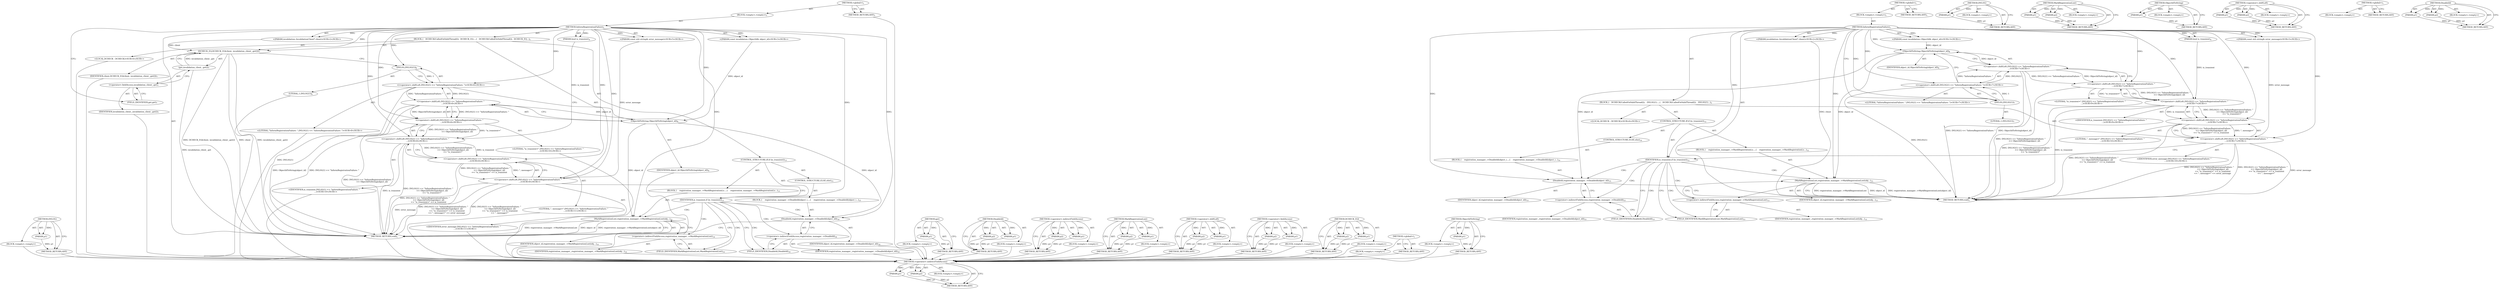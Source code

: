 digraph "ObjectIdToString" {
vulnerable_96 [label=<(METHOD,&lt;operator&gt;.indirectFieldAccess)>];
vulnerable_97 [label=<(PARAM,p1)>];
vulnerable_98 [label=<(PARAM,p2)>];
vulnerable_99 [label=<(BLOCK,&lt;empty&gt;,&lt;empty&gt;)>];
vulnerable_100 [label=<(METHOD_RETURN,ANY)>];
vulnerable_6 [label=<(METHOD,&lt;global&gt;)<SUB>1</SUB>>];
vulnerable_7 [label=<(BLOCK,&lt;empty&gt;,&lt;empty&gt;)<SUB>1</SUB>>];
vulnerable_8 [label=<(METHOD,InformRegistrationFailure)<SUB>1</SUB>>];
vulnerable_9 [label="<(PARAM,invalidation::InvalidationClient* client)<SUB>2</SUB>>"];
vulnerable_10 [label="<(PARAM,const invalidation::ObjectId&amp; object_id)<SUB>3</SUB>>"];
vulnerable_11 [label=<(PARAM,bool is_transient)<SUB>4</SUB>>];
vulnerable_12 [label="<(PARAM,const std::string&amp; error_message)<SUB>5</SUB>>"];
vulnerable_13 [label=<(BLOCK,{
   DCHECK(CalledOnValidThread());
   DVLOG(1)...,{
   DCHECK(CalledOnValidThread());
   DVLOG(1)...)<SUB>5</SUB>>];
vulnerable_14 [label="<(LOCAL,DCHECK : DCHECK)<SUB>6</SUB>>"];
vulnerable_15 [label="<(&lt;operator&gt;.shiftLeft,DVLOG(1) &lt;&lt; &quot;InformRegistrationFailure: &quot;
     ...)<SUB>7</SUB>>"];
vulnerable_16 [label="<(&lt;operator&gt;.shiftLeft,DVLOG(1) &lt;&lt; &quot;InformRegistrationFailure: &quot;
     ...)<SUB>7</SUB>>"];
vulnerable_17 [label="<(&lt;operator&gt;.shiftLeft,DVLOG(1) &lt;&lt; &quot;InformRegistrationFailure: &quot;
     ...)<SUB>7</SUB>>"];
vulnerable_18 [label="<(&lt;operator&gt;.shiftLeft,DVLOG(1) &lt;&lt; &quot;InformRegistrationFailure: &quot;
     ...)<SUB>7</SUB>>"];
vulnerable_19 [label="<(&lt;operator&gt;.shiftLeft,DVLOG(1) &lt;&lt; &quot;InformRegistrationFailure: &quot;
     ...)<SUB>7</SUB>>"];
vulnerable_20 [label="<(&lt;operator&gt;.shiftLeft,DVLOG(1) &lt;&lt; &quot;InformRegistrationFailure: &quot;)<SUB>7</SUB>>"];
vulnerable_21 [label=<(DVLOG,DVLOG(1))<SUB>7</SUB>>];
vulnerable_22 [label=<(LITERAL,1,DVLOG(1))<SUB>7</SUB>>];
vulnerable_23 [label="<(LITERAL,&quot;InformRegistrationFailure: &quot;,DVLOG(1) &lt;&lt; &quot;InformRegistrationFailure: &quot;)<SUB>7</SUB>>"];
vulnerable_24 [label=<(ObjectIdToString,ObjectIdToString(object_id))<SUB>8</SUB>>];
vulnerable_25 [label=<(IDENTIFIER,object_id,ObjectIdToString(object_id))<SUB>8</SUB>>];
vulnerable_26 [label="<(LITERAL,&quot;is_transient=&quot;,DVLOG(1) &lt;&lt; &quot;InformRegistrationFailure: &quot;
     ...)<SUB>9</SUB>>"];
vulnerable_27 [label="<(IDENTIFIER,is_transient,DVLOG(1) &lt;&lt; &quot;InformRegistrationFailure: &quot;
     ...)<SUB>9</SUB>>"];
vulnerable_28 [label="<(LITERAL,&quot;, message=&quot;,DVLOG(1) &lt;&lt; &quot;InformRegistrationFailure: &quot;
     ...)<SUB>10</SUB>>"];
vulnerable_29 [label="<(IDENTIFIER,error_message,DVLOG(1) &lt;&lt; &quot;InformRegistrationFailure: &quot;
     ...)<SUB>10</SUB>>"];
vulnerable_30 [label=<(CONTROL_STRUCTURE,IF,if (is_transient))<SUB>12</SUB>>];
vulnerable_31 [label=<(IDENTIFIER,is_transient,if (is_transient))<SUB>12</SUB>>];
vulnerable_32 [label=<(BLOCK,{
    registration_manager_-&gt;MarkRegistrationLo...,{
    registration_manager_-&gt;MarkRegistrationLo...)<SUB>12</SUB>>];
vulnerable_33 [label=<(MarkRegistrationLost,registration_manager_-&gt;MarkRegistrationLost(obj...)<SUB>13</SUB>>];
vulnerable_34 [label=<(&lt;operator&gt;.indirectFieldAccess,registration_manager_-&gt;MarkRegistrationLost)<SUB>13</SUB>>];
vulnerable_35 [label=<(IDENTIFIER,registration_manager_,registration_manager_-&gt;MarkRegistrationLost(obj...)<SUB>13</SUB>>];
vulnerable_36 [label=<(FIELD_IDENTIFIER,MarkRegistrationLost,MarkRegistrationLost)<SUB>13</SUB>>];
vulnerable_37 [label=<(IDENTIFIER,object_id,registration_manager_-&gt;MarkRegistrationLost(obj...)<SUB>13</SUB>>];
vulnerable_38 [label=<(CONTROL_STRUCTURE,ELSE,else)<SUB>14</SUB>>];
vulnerable_39 [label=<(BLOCK,{
    registration_manager_-&gt;DisableId(object_i...,{
    registration_manager_-&gt;DisableId(object_i...)<SUB>14</SUB>>];
vulnerable_40 [label=<(DisableId,registration_manager_-&gt;DisableId(object_id))<SUB>15</SUB>>];
vulnerable_41 [label=<(&lt;operator&gt;.indirectFieldAccess,registration_manager_-&gt;DisableId)<SUB>15</SUB>>];
vulnerable_42 [label=<(IDENTIFIER,registration_manager_,registration_manager_-&gt;DisableId(object_id))<SUB>15</SUB>>];
vulnerable_43 [label=<(FIELD_IDENTIFIER,DisableId,DisableId)<SUB>15</SUB>>];
vulnerable_44 [label=<(IDENTIFIER,object_id,registration_manager_-&gt;DisableId(object_id))<SUB>15</SUB>>];
vulnerable_45 [label=<(METHOD_RETURN,void)<SUB>1</SUB>>];
vulnerable_47 [label=<(METHOD_RETURN,ANY)<SUB>1</SUB>>];
vulnerable_83 [label=<(METHOD,DVLOG)>];
vulnerable_84 [label=<(PARAM,p1)>];
vulnerable_85 [label=<(BLOCK,&lt;empty&gt;,&lt;empty&gt;)>];
vulnerable_86 [label=<(METHOD_RETURN,ANY)>];
vulnerable_91 [label=<(METHOD,MarkRegistrationLost)>];
vulnerable_92 [label=<(PARAM,p1)>];
vulnerable_93 [label=<(PARAM,p2)>];
vulnerable_94 [label=<(BLOCK,&lt;empty&gt;,&lt;empty&gt;)>];
vulnerable_95 [label=<(METHOD_RETURN,ANY)>];
vulnerable_87 [label=<(METHOD,ObjectIdToString)>];
vulnerable_88 [label=<(PARAM,p1)>];
vulnerable_89 [label=<(BLOCK,&lt;empty&gt;,&lt;empty&gt;)>];
vulnerable_90 [label=<(METHOD_RETURN,ANY)>];
vulnerable_78 [label=<(METHOD,&lt;operator&gt;.shiftLeft)>];
vulnerable_79 [label=<(PARAM,p1)>];
vulnerable_80 [label=<(PARAM,p2)>];
vulnerable_81 [label=<(BLOCK,&lt;empty&gt;,&lt;empty&gt;)>];
vulnerable_82 [label=<(METHOD_RETURN,ANY)>];
vulnerable_72 [label=<(METHOD,&lt;global&gt;)<SUB>1</SUB>>];
vulnerable_73 [label=<(BLOCK,&lt;empty&gt;,&lt;empty&gt;)>];
vulnerable_74 [label=<(METHOD_RETURN,ANY)>];
vulnerable_101 [label=<(METHOD,DisableId)>];
vulnerable_102 [label=<(PARAM,p1)>];
vulnerable_103 [label=<(PARAM,p2)>];
vulnerable_104 [label=<(BLOCK,&lt;empty&gt;,&lt;empty&gt;)>];
vulnerable_105 [label=<(METHOD_RETURN,ANY)>];
fixed_103 [label=<(METHOD,DVLOG)>];
fixed_104 [label=<(PARAM,p1)>];
fixed_105 [label=<(BLOCK,&lt;empty&gt;,&lt;empty&gt;)>];
fixed_106 [label=<(METHOD_RETURN,ANY)>];
fixed_6 [label=<(METHOD,&lt;global&gt;)<SUB>1</SUB>>];
fixed_7 [label=<(BLOCK,&lt;empty&gt;,&lt;empty&gt;)<SUB>1</SUB>>];
fixed_8 [label=<(METHOD,InformRegistrationFailure)<SUB>1</SUB>>];
fixed_9 [label="<(PARAM,invalidation::InvalidationClient* client)<SUB>2</SUB>>"];
fixed_10 [label="<(PARAM,const invalidation::ObjectId&amp; object_id)<SUB>3</SUB>>"];
fixed_11 [label=<(PARAM,bool is_transient)<SUB>4</SUB>>];
fixed_12 [label="<(PARAM,const std::string&amp; error_message)<SUB>5</SUB>>"];
fixed_13 [label=<(BLOCK,{
   DCHECK(CalledOnValidThread());
  DCHECK_EQ...,{
   DCHECK(CalledOnValidThread());
  DCHECK_EQ...)<SUB>5</SUB>>];
fixed_14 [label="<(LOCAL,DCHECK : DCHECK)<SUB>6</SUB>>"];
fixed_15 [label=<(DCHECK_EQ,DCHECK_EQ(client, invalidation_client_.get()))<SUB>7</SUB>>];
fixed_16 [label=<(IDENTIFIER,client,DCHECK_EQ(client, invalidation_client_.get()))<SUB>7</SUB>>];
fixed_17 [label=<(get,invalidation_client_.get())<SUB>7</SUB>>];
fixed_18 [label=<(&lt;operator&gt;.fieldAccess,invalidation_client_.get)<SUB>7</SUB>>];
fixed_19 [label=<(IDENTIFIER,invalidation_client_,invalidation_client_.get())<SUB>7</SUB>>];
fixed_20 [label=<(FIELD_IDENTIFIER,get,get)<SUB>7</SUB>>];
fixed_21 [label="<(&lt;operator&gt;.shiftLeft,DVLOG(1) &lt;&lt; &quot;InformRegistrationFailure: &quot;
     ...)<SUB>8</SUB>>"];
fixed_22 [label="<(&lt;operator&gt;.shiftLeft,DVLOG(1) &lt;&lt; &quot;InformRegistrationFailure: &quot;
     ...)<SUB>8</SUB>>"];
fixed_23 [label="<(&lt;operator&gt;.shiftLeft,DVLOG(1) &lt;&lt; &quot;InformRegistrationFailure: &quot;
     ...)<SUB>8</SUB>>"];
fixed_24 [label="<(&lt;operator&gt;.shiftLeft,DVLOG(1) &lt;&lt; &quot;InformRegistrationFailure: &quot;
     ...)<SUB>8</SUB>>"];
fixed_25 [label="<(&lt;operator&gt;.shiftLeft,DVLOG(1) &lt;&lt; &quot;InformRegistrationFailure: &quot;
     ...)<SUB>8</SUB>>"];
fixed_26 [label="<(&lt;operator&gt;.shiftLeft,DVLOG(1) &lt;&lt; &quot;InformRegistrationFailure: &quot;)<SUB>8</SUB>>"];
fixed_27 [label=<(DVLOG,DVLOG(1))<SUB>8</SUB>>];
fixed_28 [label=<(LITERAL,1,DVLOG(1))<SUB>8</SUB>>];
fixed_29 [label="<(LITERAL,&quot;InformRegistrationFailure: &quot;,DVLOG(1) &lt;&lt; &quot;InformRegistrationFailure: &quot;)<SUB>8</SUB>>"];
fixed_30 [label=<(ObjectIdToString,ObjectIdToString(object_id))<SUB>9</SUB>>];
fixed_31 [label=<(IDENTIFIER,object_id,ObjectIdToString(object_id))<SUB>9</SUB>>];
fixed_32 [label="<(LITERAL,&quot;is_transient=&quot;,DVLOG(1) &lt;&lt; &quot;InformRegistrationFailure: &quot;
     ...)<SUB>10</SUB>>"];
fixed_33 [label="<(IDENTIFIER,is_transient,DVLOG(1) &lt;&lt; &quot;InformRegistrationFailure: &quot;
     ...)<SUB>10</SUB>>"];
fixed_34 [label="<(LITERAL,&quot;, message=&quot;,DVLOG(1) &lt;&lt; &quot;InformRegistrationFailure: &quot;
     ...)<SUB>11</SUB>>"];
fixed_35 [label="<(IDENTIFIER,error_message,DVLOG(1) &lt;&lt; &quot;InformRegistrationFailure: &quot;
     ...)<SUB>11</SUB>>"];
fixed_36 [label=<(CONTROL_STRUCTURE,IF,if (is_transient))<SUB>13</SUB>>];
fixed_37 [label=<(IDENTIFIER,is_transient,if (is_transient))<SUB>13</SUB>>];
fixed_38 [label=<(BLOCK,{
    registration_manager_-&gt;MarkRegistrationLo...,{
    registration_manager_-&gt;MarkRegistrationLo...)<SUB>13</SUB>>];
fixed_39 [label=<(MarkRegistrationLost,registration_manager_-&gt;MarkRegistrationLost(obj...)<SUB>14</SUB>>];
fixed_40 [label=<(&lt;operator&gt;.indirectFieldAccess,registration_manager_-&gt;MarkRegistrationLost)<SUB>14</SUB>>];
fixed_41 [label=<(IDENTIFIER,registration_manager_,registration_manager_-&gt;MarkRegistrationLost(obj...)<SUB>14</SUB>>];
fixed_42 [label=<(FIELD_IDENTIFIER,MarkRegistrationLost,MarkRegistrationLost)<SUB>14</SUB>>];
fixed_43 [label=<(IDENTIFIER,object_id,registration_manager_-&gt;MarkRegistrationLost(obj...)<SUB>14</SUB>>];
fixed_44 [label=<(CONTROL_STRUCTURE,ELSE,else)<SUB>15</SUB>>];
fixed_45 [label=<(BLOCK,{
    registration_manager_-&gt;DisableId(object_i...,{
    registration_manager_-&gt;DisableId(object_i...)<SUB>15</SUB>>];
fixed_46 [label=<(DisableId,registration_manager_-&gt;DisableId(object_id))<SUB>16</SUB>>];
fixed_47 [label=<(&lt;operator&gt;.indirectFieldAccess,registration_manager_-&gt;DisableId)<SUB>16</SUB>>];
fixed_48 [label=<(IDENTIFIER,registration_manager_,registration_manager_-&gt;DisableId(object_id))<SUB>16</SUB>>];
fixed_49 [label=<(FIELD_IDENTIFIER,DisableId,DisableId)<SUB>16</SUB>>];
fixed_50 [label=<(IDENTIFIER,object_id,registration_manager_-&gt;DisableId(object_id))<SUB>16</SUB>>];
fixed_51 [label=<(METHOD_RETURN,void)<SUB>1</SUB>>];
fixed_53 [label=<(METHOD_RETURN,ANY)<SUB>1</SUB>>];
fixed_89 [label=<(METHOD,get)>];
fixed_90 [label=<(PARAM,p1)>];
fixed_91 [label=<(BLOCK,&lt;empty&gt;,&lt;empty&gt;)>];
fixed_92 [label=<(METHOD_RETURN,ANY)>];
fixed_121 [label=<(METHOD,DisableId)>];
fixed_122 [label=<(PARAM,p1)>];
fixed_123 [label=<(PARAM,p2)>];
fixed_124 [label=<(BLOCK,&lt;empty&gt;,&lt;empty&gt;)>];
fixed_125 [label=<(METHOD_RETURN,ANY)>];
fixed_116 [label=<(METHOD,&lt;operator&gt;.indirectFieldAccess)>];
fixed_117 [label=<(PARAM,p1)>];
fixed_118 [label=<(PARAM,p2)>];
fixed_119 [label=<(BLOCK,&lt;empty&gt;,&lt;empty&gt;)>];
fixed_120 [label=<(METHOD_RETURN,ANY)>];
fixed_111 [label=<(METHOD,MarkRegistrationLost)>];
fixed_112 [label=<(PARAM,p1)>];
fixed_113 [label=<(PARAM,p2)>];
fixed_114 [label=<(BLOCK,&lt;empty&gt;,&lt;empty&gt;)>];
fixed_115 [label=<(METHOD_RETURN,ANY)>];
fixed_98 [label=<(METHOD,&lt;operator&gt;.shiftLeft)>];
fixed_99 [label=<(PARAM,p1)>];
fixed_100 [label=<(PARAM,p2)>];
fixed_101 [label=<(BLOCK,&lt;empty&gt;,&lt;empty&gt;)>];
fixed_102 [label=<(METHOD_RETURN,ANY)>];
fixed_93 [label=<(METHOD,&lt;operator&gt;.fieldAccess)>];
fixed_94 [label=<(PARAM,p1)>];
fixed_95 [label=<(PARAM,p2)>];
fixed_96 [label=<(BLOCK,&lt;empty&gt;,&lt;empty&gt;)>];
fixed_97 [label=<(METHOD_RETURN,ANY)>];
fixed_84 [label=<(METHOD,DCHECK_EQ)>];
fixed_85 [label=<(PARAM,p1)>];
fixed_86 [label=<(PARAM,p2)>];
fixed_87 [label=<(BLOCK,&lt;empty&gt;,&lt;empty&gt;)>];
fixed_88 [label=<(METHOD_RETURN,ANY)>];
fixed_78 [label=<(METHOD,&lt;global&gt;)<SUB>1</SUB>>];
fixed_79 [label=<(BLOCK,&lt;empty&gt;,&lt;empty&gt;)>];
fixed_80 [label=<(METHOD_RETURN,ANY)>];
fixed_107 [label=<(METHOD,ObjectIdToString)>];
fixed_108 [label=<(PARAM,p1)>];
fixed_109 [label=<(BLOCK,&lt;empty&gt;,&lt;empty&gt;)>];
fixed_110 [label=<(METHOD_RETURN,ANY)>];
vulnerable_96 -> vulnerable_97  [key=0, label="AST: "];
vulnerable_96 -> vulnerable_97  [key=1, label="DDG: "];
vulnerable_96 -> vulnerable_99  [key=0, label="AST: "];
vulnerable_96 -> vulnerable_98  [key=0, label="AST: "];
vulnerable_96 -> vulnerable_98  [key=1, label="DDG: "];
vulnerable_96 -> vulnerable_100  [key=0, label="AST: "];
vulnerable_96 -> vulnerable_100  [key=1, label="CFG: "];
vulnerable_97 -> vulnerable_100  [key=0, label="DDG: p1"];
vulnerable_98 -> vulnerable_100  [key=0, label="DDG: p2"];
vulnerable_6 -> vulnerable_7  [key=0, label="AST: "];
vulnerable_6 -> vulnerable_47  [key=0, label="AST: "];
vulnerable_6 -> vulnerable_47  [key=1, label="CFG: "];
vulnerable_7 -> vulnerable_8  [key=0, label="AST: "];
vulnerable_8 -> vulnerable_9  [key=0, label="AST: "];
vulnerable_8 -> vulnerable_9  [key=1, label="DDG: "];
vulnerable_8 -> vulnerable_10  [key=0, label="AST: "];
vulnerable_8 -> vulnerable_10  [key=1, label="DDG: "];
vulnerable_8 -> vulnerable_11  [key=0, label="AST: "];
vulnerable_8 -> vulnerable_11  [key=1, label="DDG: "];
vulnerable_8 -> vulnerable_12  [key=0, label="AST: "];
vulnerable_8 -> vulnerable_12  [key=1, label="DDG: "];
vulnerable_8 -> vulnerable_13  [key=0, label="AST: "];
vulnerable_8 -> vulnerable_45  [key=0, label="AST: "];
vulnerable_8 -> vulnerable_21  [key=0, label="CFG: "];
vulnerable_8 -> vulnerable_21  [key=1, label="DDG: "];
vulnerable_8 -> vulnerable_15  [key=0, label="DDG: "];
vulnerable_8 -> vulnerable_31  [key=0, label="DDG: "];
vulnerable_8 -> vulnerable_16  [key=0, label="DDG: "];
vulnerable_8 -> vulnerable_17  [key=0, label="DDG: "];
vulnerable_8 -> vulnerable_33  [key=0, label="DDG: "];
vulnerable_8 -> vulnerable_18  [key=0, label="DDG: "];
vulnerable_8 -> vulnerable_40  [key=0, label="DDG: "];
vulnerable_8 -> vulnerable_20  [key=0, label="DDG: "];
vulnerable_8 -> vulnerable_24  [key=0, label="DDG: "];
vulnerable_9 -> vulnerable_45  [key=0, label="DDG: client"];
vulnerable_10 -> vulnerable_24  [key=0, label="DDG: object_id"];
vulnerable_11 -> vulnerable_17  [key=0, label="DDG: is_transient"];
vulnerable_12 -> vulnerable_15  [key=0, label="DDG: error_message"];
vulnerable_13 -> vulnerable_14  [key=0, label="AST: "];
vulnerable_13 -> vulnerable_15  [key=0, label="AST: "];
vulnerable_13 -> vulnerable_30  [key=0, label="AST: "];
vulnerable_15 -> vulnerable_16  [key=0, label="AST: "];
vulnerable_15 -> vulnerable_29  [key=0, label="AST: "];
vulnerable_15 -> vulnerable_31  [key=0, label="CFG: "];
vulnerable_15 -> vulnerable_45  [key=0, label="DDG: DVLOG(1) &lt;&lt; &quot;InformRegistrationFailure: &quot;
            &lt;&lt; ObjectIdToString(object_id)
            &lt;&lt; &quot;is_transient=&quot; &lt;&lt; is_transient
           &lt;&lt; &quot;, message=&quot;"];
vulnerable_15 -> vulnerable_45  [key=1, label="DDG: error_message"];
vulnerable_15 -> vulnerable_45  [key=2, label="DDG: DVLOG(1) &lt;&lt; &quot;InformRegistrationFailure: &quot;
            &lt;&lt; ObjectIdToString(object_id)
            &lt;&lt; &quot;is_transient=&quot; &lt;&lt; is_transient
           &lt;&lt; &quot;, message=&quot; &lt;&lt; error_message"];
vulnerable_16 -> vulnerable_17  [key=0, label="AST: "];
vulnerable_16 -> vulnerable_28  [key=0, label="AST: "];
vulnerable_16 -> vulnerable_15  [key=0, label="CFG: "];
vulnerable_16 -> vulnerable_15  [key=1, label="DDG: DVLOG(1) &lt;&lt; &quot;InformRegistrationFailure: &quot;
            &lt;&lt; ObjectIdToString(object_id)
            &lt;&lt; &quot;is_transient=&quot; &lt;&lt; is_transient"];
vulnerable_16 -> vulnerable_15  [key=2, label="DDG: &quot;, message=&quot;"];
vulnerable_16 -> vulnerable_45  [key=0, label="DDG: DVLOG(1) &lt;&lt; &quot;InformRegistrationFailure: &quot;
            &lt;&lt; ObjectIdToString(object_id)
            &lt;&lt; &quot;is_transient=&quot; &lt;&lt; is_transient"];
vulnerable_17 -> vulnerable_18  [key=0, label="AST: "];
vulnerable_17 -> vulnerable_27  [key=0, label="AST: "];
vulnerable_17 -> vulnerable_16  [key=0, label="CFG: "];
vulnerable_17 -> vulnerable_16  [key=1, label="DDG: DVLOG(1) &lt;&lt; &quot;InformRegistrationFailure: &quot;
            &lt;&lt; ObjectIdToString(object_id)
            &lt;&lt; &quot;is_transient=&quot;"];
vulnerable_17 -> vulnerable_16  [key=2, label="DDG: is_transient"];
vulnerable_17 -> vulnerable_45  [key=0, label="DDG: DVLOG(1) &lt;&lt; &quot;InformRegistrationFailure: &quot;
            &lt;&lt; ObjectIdToString(object_id)
            &lt;&lt; &quot;is_transient=&quot;"];
vulnerable_17 -> vulnerable_45  [key=1, label="DDG: is_transient"];
vulnerable_18 -> vulnerable_19  [key=0, label="AST: "];
vulnerable_18 -> vulnerable_26  [key=0, label="AST: "];
vulnerable_18 -> vulnerable_17  [key=0, label="CFG: "];
vulnerable_18 -> vulnerable_17  [key=1, label="DDG: DVLOG(1) &lt;&lt; &quot;InformRegistrationFailure: &quot;
            &lt;&lt; ObjectIdToString(object_id)"];
vulnerable_18 -> vulnerable_17  [key=2, label="DDG: &quot;is_transient=&quot;"];
vulnerable_18 -> vulnerable_45  [key=0, label="DDG: DVLOG(1) &lt;&lt; &quot;InformRegistrationFailure: &quot;
            &lt;&lt; ObjectIdToString(object_id)"];
vulnerable_19 -> vulnerable_20  [key=0, label="AST: "];
vulnerable_19 -> vulnerable_24  [key=0, label="AST: "];
vulnerable_19 -> vulnerable_18  [key=0, label="CFG: "];
vulnerable_19 -> vulnerable_18  [key=1, label="DDG: DVLOG(1) &lt;&lt; &quot;InformRegistrationFailure: &quot;"];
vulnerable_19 -> vulnerable_18  [key=2, label="DDG: ObjectIdToString(object_id)"];
vulnerable_19 -> vulnerable_45  [key=0, label="DDG: DVLOG(1) &lt;&lt; &quot;InformRegistrationFailure: &quot;"];
vulnerable_19 -> vulnerable_45  [key=1, label="DDG: ObjectIdToString(object_id)"];
vulnerable_20 -> vulnerable_21  [key=0, label="AST: "];
vulnerable_20 -> vulnerable_23  [key=0, label="AST: "];
vulnerable_20 -> vulnerable_24  [key=0, label="CFG: "];
vulnerable_20 -> vulnerable_45  [key=0, label="DDG: DVLOG(1)"];
vulnerable_20 -> vulnerable_19  [key=0, label="DDG: DVLOG(1)"];
vulnerable_20 -> vulnerable_19  [key=1, label="DDG: &quot;InformRegistrationFailure: &quot;"];
vulnerable_21 -> vulnerable_22  [key=0, label="AST: "];
vulnerable_21 -> vulnerable_20  [key=0, label="CFG: "];
vulnerable_21 -> vulnerable_20  [key=1, label="DDG: 1"];
vulnerable_24 -> vulnerable_25  [key=0, label="AST: "];
vulnerable_24 -> vulnerable_19  [key=0, label="CFG: "];
vulnerable_24 -> vulnerable_19  [key=1, label="DDG: object_id"];
vulnerable_24 -> vulnerable_33  [key=0, label="DDG: object_id"];
vulnerable_24 -> vulnerable_40  [key=0, label="DDG: object_id"];
vulnerable_30 -> vulnerable_31  [key=0, label="AST: "];
vulnerable_30 -> vulnerable_32  [key=0, label="AST: "];
vulnerable_30 -> vulnerable_38  [key=0, label="AST: "];
vulnerable_31 -> vulnerable_36  [key=0, label="CFG: "];
vulnerable_31 -> vulnerable_36  [key=1, label="CDG: "];
vulnerable_31 -> vulnerable_43  [key=0, label="CFG: "];
vulnerable_31 -> vulnerable_43  [key=1, label="CDG: "];
vulnerable_31 -> vulnerable_40  [key=0, label="CDG: "];
vulnerable_31 -> vulnerable_34  [key=0, label="CDG: "];
vulnerable_31 -> vulnerable_33  [key=0, label="CDG: "];
vulnerable_31 -> vulnerable_41  [key=0, label="CDG: "];
vulnerable_32 -> vulnerable_33  [key=0, label="AST: "];
vulnerable_33 -> vulnerable_34  [key=0, label="AST: "];
vulnerable_33 -> vulnerable_37  [key=0, label="AST: "];
vulnerable_33 -> vulnerable_45  [key=0, label="CFG: "];
vulnerable_33 -> vulnerable_45  [key=1, label="DDG: registration_manager_-&gt;MarkRegistrationLost"];
vulnerable_33 -> vulnerable_45  [key=2, label="DDG: object_id"];
vulnerable_33 -> vulnerable_45  [key=3, label="DDG: registration_manager_-&gt;MarkRegistrationLost(object_id)"];
vulnerable_34 -> vulnerable_35  [key=0, label="AST: "];
vulnerable_34 -> vulnerable_36  [key=0, label="AST: "];
vulnerable_34 -> vulnerable_33  [key=0, label="CFG: "];
vulnerable_36 -> vulnerable_34  [key=0, label="CFG: "];
vulnerable_38 -> vulnerable_39  [key=0, label="AST: "];
vulnerable_39 -> vulnerable_40  [key=0, label="AST: "];
vulnerable_40 -> vulnerable_41  [key=0, label="AST: "];
vulnerable_40 -> vulnerable_44  [key=0, label="AST: "];
vulnerable_40 -> vulnerable_45  [key=0, label="CFG: "];
vulnerable_41 -> vulnerable_42  [key=0, label="AST: "];
vulnerable_41 -> vulnerable_43  [key=0, label="AST: "];
vulnerable_41 -> vulnerable_40  [key=0, label="CFG: "];
vulnerable_43 -> vulnerable_41  [key=0, label="CFG: "];
vulnerable_83 -> vulnerable_84  [key=0, label="AST: "];
vulnerable_83 -> vulnerable_84  [key=1, label="DDG: "];
vulnerable_83 -> vulnerable_85  [key=0, label="AST: "];
vulnerable_83 -> vulnerable_86  [key=0, label="AST: "];
vulnerable_83 -> vulnerable_86  [key=1, label="CFG: "];
vulnerable_84 -> vulnerable_86  [key=0, label="DDG: p1"];
vulnerable_91 -> vulnerable_92  [key=0, label="AST: "];
vulnerable_91 -> vulnerable_92  [key=1, label="DDG: "];
vulnerable_91 -> vulnerable_94  [key=0, label="AST: "];
vulnerable_91 -> vulnerable_93  [key=0, label="AST: "];
vulnerable_91 -> vulnerable_93  [key=1, label="DDG: "];
vulnerable_91 -> vulnerable_95  [key=0, label="AST: "];
vulnerable_91 -> vulnerable_95  [key=1, label="CFG: "];
vulnerable_92 -> vulnerable_95  [key=0, label="DDG: p1"];
vulnerable_93 -> vulnerable_95  [key=0, label="DDG: p2"];
vulnerable_87 -> vulnerable_88  [key=0, label="AST: "];
vulnerable_87 -> vulnerable_88  [key=1, label="DDG: "];
vulnerable_87 -> vulnerable_89  [key=0, label="AST: "];
vulnerable_87 -> vulnerable_90  [key=0, label="AST: "];
vulnerable_87 -> vulnerable_90  [key=1, label="CFG: "];
vulnerable_88 -> vulnerable_90  [key=0, label="DDG: p1"];
vulnerable_78 -> vulnerable_79  [key=0, label="AST: "];
vulnerable_78 -> vulnerable_79  [key=1, label="DDG: "];
vulnerable_78 -> vulnerable_81  [key=0, label="AST: "];
vulnerable_78 -> vulnerable_80  [key=0, label="AST: "];
vulnerable_78 -> vulnerable_80  [key=1, label="DDG: "];
vulnerable_78 -> vulnerable_82  [key=0, label="AST: "];
vulnerable_78 -> vulnerable_82  [key=1, label="CFG: "];
vulnerable_79 -> vulnerable_82  [key=0, label="DDG: p1"];
vulnerable_80 -> vulnerable_82  [key=0, label="DDG: p2"];
vulnerable_72 -> vulnerable_73  [key=0, label="AST: "];
vulnerable_72 -> vulnerable_74  [key=0, label="AST: "];
vulnerable_72 -> vulnerable_74  [key=1, label="CFG: "];
vulnerable_101 -> vulnerable_102  [key=0, label="AST: "];
vulnerable_101 -> vulnerable_102  [key=1, label="DDG: "];
vulnerable_101 -> vulnerable_104  [key=0, label="AST: "];
vulnerable_101 -> vulnerable_103  [key=0, label="AST: "];
vulnerable_101 -> vulnerable_103  [key=1, label="DDG: "];
vulnerable_101 -> vulnerable_105  [key=0, label="AST: "];
vulnerable_101 -> vulnerable_105  [key=1, label="CFG: "];
vulnerable_102 -> vulnerable_105  [key=0, label="DDG: p1"];
vulnerable_103 -> vulnerable_105  [key=0, label="DDG: p2"];
fixed_103 -> fixed_104  [key=0, label="AST: "];
fixed_103 -> fixed_104  [key=1, label="DDG: "];
fixed_103 -> fixed_105  [key=0, label="AST: "];
fixed_103 -> fixed_106  [key=0, label="AST: "];
fixed_103 -> fixed_106  [key=1, label="CFG: "];
fixed_104 -> fixed_106  [key=0, label="DDG: p1"];
fixed_105 -> vulnerable_96  [key=0];
fixed_106 -> vulnerable_96  [key=0];
fixed_6 -> fixed_7  [key=0, label="AST: "];
fixed_6 -> fixed_53  [key=0, label="AST: "];
fixed_6 -> fixed_53  [key=1, label="CFG: "];
fixed_7 -> fixed_8  [key=0, label="AST: "];
fixed_8 -> fixed_9  [key=0, label="AST: "];
fixed_8 -> fixed_9  [key=1, label="DDG: "];
fixed_8 -> fixed_10  [key=0, label="AST: "];
fixed_8 -> fixed_10  [key=1, label="DDG: "];
fixed_8 -> fixed_11  [key=0, label="AST: "];
fixed_8 -> fixed_11  [key=1, label="DDG: "];
fixed_8 -> fixed_12  [key=0, label="AST: "];
fixed_8 -> fixed_12  [key=1, label="DDG: "];
fixed_8 -> fixed_13  [key=0, label="AST: "];
fixed_8 -> fixed_51  [key=0, label="AST: "];
fixed_8 -> fixed_20  [key=0, label="CFG: "];
fixed_8 -> fixed_15  [key=0, label="DDG: "];
fixed_8 -> fixed_21  [key=0, label="DDG: "];
fixed_8 -> fixed_37  [key=0, label="DDG: "];
fixed_8 -> fixed_22  [key=0, label="DDG: "];
fixed_8 -> fixed_23  [key=0, label="DDG: "];
fixed_8 -> fixed_39  [key=0, label="DDG: "];
fixed_8 -> fixed_24  [key=0, label="DDG: "];
fixed_8 -> fixed_46  [key=0, label="DDG: "];
fixed_8 -> fixed_26  [key=0, label="DDG: "];
fixed_8 -> fixed_30  [key=0, label="DDG: "];
fixed_8 -> fixed_27  [key=0, label="DDG: "];
fixed_9 -> fixed_15  [key=0, label="DDG: client"];
fixed_10 -> fixed_30  [key=0, label="DDG: object_id"];
fixed_11 -> fixed_23  [key=0, label="DDG: is_transient"];
fixed_12 -> fixed_21  [key=0, label="DDG: error_message"];
fixed_13 -> fixed_14  [key=0, label="AST: "];
fixed_13 -> fixed_15  [key=0, label="AST: "];
fixed_13 -> fixed_21  [key=0, label="AST: "];
fixed_13 -> fixed_36  [key=0, label="AST: "];
fixed_14 -> vulnerable_96  [key=0];
fixed_15 -> fixed_16  [key=0, label="AST: "];
fixed_15 -> fixed_17  [key=0, label="AST: "];
fixed_15 -> fixed_27  [key=0, label="CFG: "];
fixed_15 -> fixed_51  [key=0, label="DDG: client"];
fixed_15 -> fixed_51  [key=1, label="DDG: invalidation_client_.get()"];
fixed_15 -> fixed_51  [key=2, label="DDG: DCHECK_EQ(client, invalidation_client_.get())"];
fixed_16 -> vulnerable_96  [key=0];
fixed_17 -> fixed_18  [key=0, label="AST: "];
fixed_17 -> fixed_15  [key=0, label="CFG: "];
fixed_17 -> fixed_15  [key=1, label="DDG: invalidation_client_.get"];
fixed_17 -> fixed_51  [key=0, label="DDG: invalidation_client_.get"];
fixed_18 -> fixed_19  [key=0, label="AST: "];
fixed_18 -> fixed_20  [key=0, label="AST: "];
fixed_18 -> fixed_17  [key=0, label="CFG: "];
fixed_19 -> vulnerable_96  [key=0];
fixed_20 -> fixed_18  [key=0, label="CFG: "];
fixed_21 -> fixed_22  [key=0, label="AST: "];
fixed_21 -> fixed_35  [key=0, label="AST: "];
fixed_21 -> fixed_37  [key=0, label="CFG: "];
fixed_21 -> fixed_51  [key=0, label="DDG: DVLOG(1) &lt;&lt; &quot;InformRegistrationFailure: &quot;
            &lt;&lt; ObjectIdToString(object_id)
            &lt;&lt; &quot;is_transient=&quot; &lt;&lt; is_transient
           &lt;&lt; &quot;, message=&quot;"];
fixed_21 -> fixed_51  [key=1, label="DDG: error_message"];
fixed_21 -> fixed_51  [key=2, label="DDG: DVLOG(1) &lt;&lt; &quot;InformRegistrationFailure: &quot;
            &lt;&lt; ObjectIdToString(object_id)
            &lt;&lt; &quot;is_transient=&quot; &lt;&lt; is_transient
           &lt;&lt; &quot;, message=&quot; &lt;&lt; error_message"];
fixed_22 -> fixed_23  [key=0, label="AST: "];
fixed_22 -> fixed_34  [key=0, label="AST: "];
fixed_22 -> fixed_21  [key=0, label="CFG: "];
fixed_22 -> fixed_21  [key=1, label="DDG: DVLOG(1) &lt;&lt; &quot;InformRegistrationFailure: &quot;
            &lt;&lt; ObjectIdToString(object_id)
            &lt;&lt; &quot;is_transient=&quot; &lt;&lt; is_transient"];
fixed_22 -> fixed_21  [key=2, label="DDG: &quot;, message=&quot;"];
fixed_22 -> fixed_51  [key=0, label="DDG: DVLOG(1) &lt;&lt; &quot;InformRegistrationFailure: &quot;
            &lt;&lt; ObjectIdToString(object_id)
            &lt;&lt; &quot;is_transient=&quot; &lt;&lt; is_transient"];
fixed_23 -> fixed_24  [key=0, label="AST: "];
fixed_23 -> fixed_33  [key=0, label="AST: "];
fixed_23 -> fixed_22  [key=0, label="CFG: "];
fixed_23 -> fixed_22  [key=1, label="DDG: DVLOG(1) &lt;&lt; &quot;InformRegistrationFailure: &quot;
            &lt;&lt; ObjectIdToString(object_id)
            &lt;&lt; &quot;is_transient=&quot;"];
fixed_23 -> fixed_22  [key=2, label="DDG: is_transient"];
fixed_23 -> fixed_51  [key=0, label="DDG: DVLOG(1) &lt;&lt; &quot;InformRegistrationFailure: &quot;
            &lt;&lt; ObjectIdToString(object_id)
            &lt;&lt; &quot;is_transient=&quot;"];
fixed_23 -> fixed_51  [key=1, label="DDG: is_transient"];
fixed_24 -> fixed_25  [key=0, label="AST: "];
fixed_24 -> fixed_32  [key=0, label="AST: "];
fixed_24 -> fixed_23  [key=0, label="CFG: "];
fixed_24 -> fixed_23  [key=1, label="DDG: DVLOG(1) &lt;&lt; &quot;InformRegistrationFailure: &quot;
            &lt;&lt; ObjectIdToString(object_id)"];
fixed_24 -> fixed_23  [key=2, label="DDG: &quot;is_transient=&quot;"];
fixed_24 -> fixed_51  [key=0, label="DDG: DVLOG(1) &lt;&lt; &quot;InformRegistrationFailure: &quot;
            &lt;&lt; ObjectIdToString(object_id)"];
fixed_25 -> fixed_26  [key=0, label="AST: "];
fixed_25 -> fixed_30  [key=0, label="AST: "];
fixed_25 -> fixed_24  [key=0, label="CFG: "];
fixed_25 -> fixed_24  [key=1, label="DDG: DVLOG(1) &lt;&lt; &quot;InformRegistrationFailure: &quot;"];
fixed_25 -> fixed_24  [key=2, label="DDG: ObjectIdToString(object_id)"];
fixed_25 -> fixed_51  [key=0, label="DDG: DVLOG(1) &lt;&lt; &quot;InformRegistrationFailure: &quot;"];
fixed_25 -> fixed_51  [key=1, label="DDG: ObjectIdToString(object_id)"];
fixed_26 -> fixed_27  [key=0, label="AST: "];
fixed_26 -> fixed_29  [key=0, label="AST: "];
fixed_26 -> fixed_30  [key=0, label="CFG: "];
fixed_26 -> fixed_51  [key=0, label="DDG: DVLOG(1)"];
fixed_26 -> fixed_25  [key=0, label="DDG: DVLOG(1)"];
fixed_26 -> fixed_25  [key=1, label="DDG: &quot;InformRegistrationFailure: &quot;"];
fixed_27 -> fixed_28  [key=0, label="AST: "];
fixed_27 -> fixed_26  [key=0, label="CFG: "];
fixed_27 -> fixed_26  [key=1, label="DDG: 1"];
fixed_28 -> vulnerable_96  [key=0];
fixed_29 -> vulnerable_96  [key=0];
fixed_30 -> fixed_31  [key=0, label="AST: "];
fixed_30 -> fixed_25  [key=0, label="CFG: "];
fixed_30 -> fixed_25  [key=1, label="DDG: object_id"];
fixed_30 -> fixed_39  [key=0, label="DDG: object_id"];
fixed_30 -> fixed_46  [key=0, label="DDG: object_id"];
fixed_31 -> vulnerable_96  [key=0];
fixed_32 -> vulnerable_96  [key=0];
fixed_33 -> vulnerable_96  [key=0];
fixed_34 -> vulnerable_96  [key=0];
fixed_35 -> vulnerable_96  [key=0];
fixed_36 -> fixed_37  [key=0, label="AST: "];
fixed_36 -> fixed_38  [key=0, label="AST: "];
fixed_36 -> fixed_44  [key=0, label="AST: "];
fixed_37 -> fixed_42  [key=0, label="CFG: "];
fixed_37 -> fixed_42  [key=1, label="CDG: "];
fixed_37 -> fixed_49  [key=0, label="CFG: "];
fixed_37 -> fixed_49  [key=1, label="CDG: "];
fixed_37 -> fixed_40  [key=0, label="CDG: "];
fixed_37 -> fixed_47  [key=0, label="CDG: "];
fixed_37 -> fixed_39  [key=0, label="CDG: "];
fixed_37 -> fixed_46  [key=0, label="CDG: "];
fixed_38 -> fixed_39  [key=0, label="AST: "];
fixed_39 -> fixed_40  [key=0, label="AST: "];
fixed_39 -> fixed_43  [key=0, label="AST: "];
fixed_39 -> fixed_51  [key=0, label="CFG: "];
fixed_39 -> fixed_51  [key=1, label="DDG: registration_manager_-&gt;MarkRegistrationLost"];
fixed_39 -> fixed_51  [key=2, label="DDG: object_id"];
fixed_39 -> fixed_51  [key=3, label="DDG: registration_manager_-&gt;MarkRegistrationLost(object_id)"];
fixed_40 -> fixed_41  [key=0, label="AST: "];
fixed_40 -> fixed_42  [key=0, label="AST: "];
fixed_40 -> fixed_39  [key=0, label="CFG: "];
fixed_41 -> vulnerable_96  [key=0];
fixed_42 -> fixed_40  [key=0, label="CFG: "];
fixed_43 -> vulnerable_96  [key=0];
fixed_44 -> fixed_45  [key=0, label="AST: "];
fixed_45 -> fixed_46  [key=0, label="AST: "];
fixed_46 -> fixed_47  [key=0, label="AST: "];
fixed_46 -> fixed_50  [key=0, label="AST: "];
fixed_46 -> fixed_51  [key=0, label="CFG: "];
fixed_47 -> fixed_48  [key=0, label="AST: "];
fixed_47 -> fixed_49  [key=0, label="AST: "];
fixed_47 -> fixed_46  [key=0, label="CFG: "];
fixed_48 -> vulnerable_96  [key=0];
fixed_49 -> fixed_47  [key=0, label="CFG: "];
fixed_50 -> vulnerable_96  [key=0];
fixed_51 -> vulnerable_96  [key=0];
fixed_53 -> vulnerable_96  [key=0];
fixed_89 -> fixed_90  [key=0, label="AST: "];
fixed_89 -> fixed_90  [key=1, label="DDG: "];
fixed_89 -> fixed_91  [key=0, label="AST: "];
fixed_89 -> fixed_92  [key=0, label="AST: "];
fixed_89 -> fixed_92  [key=1, label="CFG: "];
fixed_90 -> fixed_92  [key=0, label="DDG: p1"];
fixed_91 -> vulnerable_96  [key=0];
fixed_92 -> vulnerable_96  [key=0];
fixed_121 -> fixed_122  [key=0, label="AST: "];
fixed_121 -> fixed_122  [key=1, label="DDG: "];
fixed_121 -> fixed_124  [key=0, label="AST: "];
fixed_121 -> fixed_123  [key=0, label="AST: "];
fixed_121 -> fixed_123  [key=1, label="DDG: "];
fixed_121 -> fixed_125  [key=0, label="AST: "];
fixed_121 -> fixed_125  [key=1, label="CFG: "];
fixed_122 -> fixed_125  [key=0, label="DDG: p1"];
fixed_123 -> fixed_125  [key=0, label="DDG: p2"];
fixed_124 -> vulnerable_96  [key=0];
fixed_125 -> vulnerable_96  [key=0];
fixed_116 -> fixed_117  [key=0, label="AST: "];
fixed_116 -> fixed_117  [key=1, label="DDG: "];
fixed_116 -> fixed_119  [key=0, label="AST: "];
fixed_116 -> fixed_118  [key=0, label="AST: "];
fixed_116 -> fixed_118  [key=1, label="DDG: "];
fixed_116 -> fixed_120  [key=0, label="AST: "];
fixed_116 -> fixed_120  [key=1, label="CFG: "];
fixed_117 -> fixed_120  [key=0, label="DDG: p1"];
fixed_118 -> fixed_120  [key=0, label="DDG: p2"];
fixed_119 -> vulnerable_96  [key=0];
fixed_120 -> vulnerable_96  [key=0];
fixed_111 -> fixed_112  [key=0, label="AST: "];
fixed_111 -> fixed_112  [key=1, label="DDG: "];
fixed_111 -> fixed_114  [key=0, label="AST: "];
fixed_111 -> fixed_113  [key=0, label="AST: "];
fixed_111 -> fixed_113  [key=1, label="DDG: "];
fixed_111 -> fixed_115  [key=0, label="AST: "];
fixed_111 -> fixed_115  [key=1, label="CFG: "];
fixed_112 -> fixed_115  [key=0, label="DDG: p1"];
fixed_113 -> fixed_115  [key=0, label="DDG: p2"];
fixed_114 -> vulnerable_96  [key=0];
fixed_115 -> vulnerable_96  [key=0];
fixed_98 -> fixed_99  [key=0, label="AST: "];
fixed_98 -> fixed_99  [key=1, label="DDG: "];
fixed_98 -> fixed_101  [key=0, label="AST: "];
fixed_98 -> fixed_100  [key=0, label="AST: "];
fixed_98 -> fixed_100  [key=1, label="DDG: "];
fixed_98 -> fixed_102  [key=0, label="AST: "];
fixed_98 -> fixed_102  [key=1, label="CFG: "];
fixed_99 -> fixed_102  [key=0, label="DDG: p1"];
fixed_100 -> fixed_102  [key=0, label="DDG: p2"];
fixed_101 -> vulnerable_96  [key=0];
fixed_102 -> vulnerable_96  [key=0];
fixed_93 -> fixed_94  [key=0, label="AST: "];
fixed_93 -> fixed_94  [key=1, label="DDG: "];
fixed_93 -> fixed_96  [key=0, label="AST: "];
fixed_93 -> fixed_95  [key=0, label="AST: "];
fixed_93 -> fixed_95  [key=1, label="DDG: "];
fixed_93 -> fixed_97  [key=0, label="AST: "];
fixed_93 -> fixed_97  [key=1, label="CFG: "];
fixed_94 -> fixed_97  [key=0, label="DDG: p1"];
fixed_95 -> fixed_97  [key=0, label="DDG: p2"];
fixed_96 -> vulnerable_96  [key=0];
fixed_97 -> vulnerable_96  [key=0];
fixed_84 -> fixed_85  [key=0, label="AST: "];
fixed_84 -> fixed_85  [key=1, label="DDG: "];
fixed_84 -> fixed_87  [key=0, label="AST: "];
fixed_84 -> fixed_86  [key=0, label="AST: "];
fixed_84 -> fixed_86  [key=1, label="DDG: "];
fixed_84 -> fixed_88  [key=0, label="AST: "];
fixed_84 -> fixed_88  [key=1, label="CFG: "];
fixed_85 -> fixed_88  [key=0, label="DDG: p1"];
fixed_86 -> fixed_88  [key=0, label="DDG: p2"];
fixed_87 -> vulnerable_96  [key=0];
fixed_88 -> vulnerable_96  [key=0];
fixed_78 -> fixed_79  [key=0, label="AST: "];
fixed_78 -> fixed_80  [key=0, label="AST: "];
fixed_78 -> fixed_80  [key=1, label="CFG: "];
fixed_79 -> vulnerable_96  [key=0];
fixed_80 -> vulnerable_96  [key=0];
fixed_107 -> fixed_108  [key=0, label="AST: "];
fixed_107 -> fixed_108  [key=1, label="DDG: "];
fixed_107 -> fixed_109  [key=0, label="AST: "];
fixed_107 -> fixed_110  [key=0, label="AST: "];
fixed_107 -> fixed_110  [key=1, label="CFG: "];
fixed_108 -> fixed_110  [key=0, label="DDG: p1"];
fixed_109 -> vulnerable_96  [key=0];
fixed_110 -> vulnerable_96  [key=0];
}
